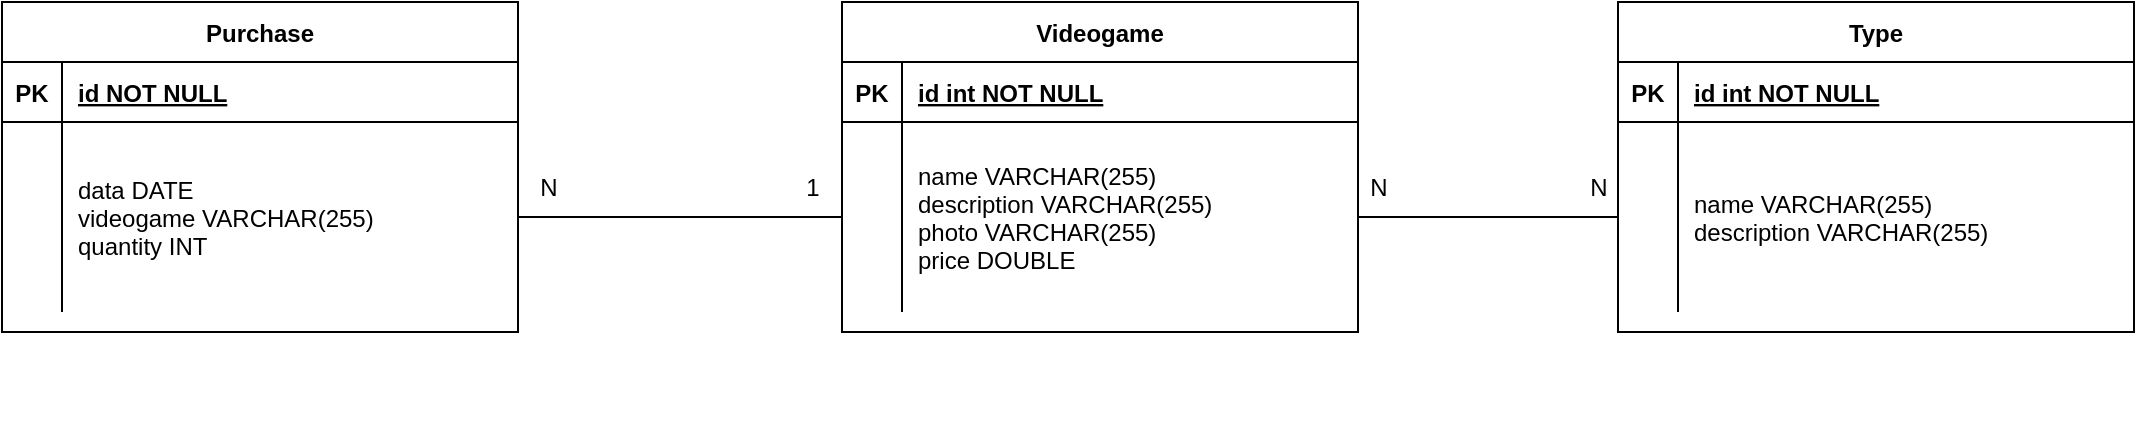 <mxfile version="22.1.21" type="device">
  <diagram id="R2lEEEUBdFMjLlhIrx00" name="Page-1">
    <mxGraphModel dx="1518" dy="787" grid="1" gridSize="10" guides="1" tooltips="1" connect="1" arrows="1" fold="1" page="1" pageScale="1" pageWidth="850" pageHeight="1100" math="0" shadow="0" extFonts="Permanent Marker^https://fonts.googleapis.com/css?family=Permanent+Marker">
      <root>
        <mxCell id="0" />
        <mxCell id="1" parent="0" />
        <mxCell id="C-vyLk0tnHw3VtMMgP7b-23" value="Videogame" style="shape=table;startSize=30;container=1;collapsible=1;childLayout=tableLayout;fixedRows=1;rowLines=0;fontStyle=1;align=center;resizeLast=1;" parent="1" vertex="1">
          <mxGeometry x="700" y="450" width="258" height="165" as="geometry" />
        </mxCell>
        <mxCell id="C-vyLk0tnHw3VtMMgP7b-24" value="" style="shape=partialRectangle;collapsible=0;dropTarget=0;pointerEvents=0;fillColor=none;points=[[0,0.5],[1,0.5]];portConstraint=eastwest;top=0;left=0;right=0;bottom=1;" parent="C-vyLk0tnHw3VtMMgP7b-23" vertex="1">
          <mxGeometry y="30" width="258" height="30" as="geometry" />
        </mxCell>
        <mxCell id="C-vyLk0tnHw3VtMMgP7b-25" value="PK" style="shape=partialRectangle;overflow=hidden;connectable=0;fillColor=none;top=0;left=0;bottom=0;right=0;fontStyle=1;" parent="C-vyLk0tnHw3VtMMgP7b-24" vertex="1">
          <mxGeometry width="30" height="30" as="geometry">
            <mxRectangle width="30" height="30" as="alternateBounds" />
          </mxGeometry>
        </mxCell>
        <mxCell id="C-vyLk0tnHw3VtMMgP7b-26" value="id int NOT NULL " style="shape=partialRectangle;overflow=hidden;connectable=0;fillColor=none;top=0;left=0;bottom=0;right=0;align=left;spacingLeft=6;fontStyle=5;" parent="C-vyLk0tnHw3VtMMgP7b-24" vertex="1">
          <mxGeometry x="30" width="228" height="30" as="geometry">
            <mxRectangle width="228" height="30" as="alternateBounds" />
          </mxGeometry>
        </mxCell>
        <mxCell id="C-vyLk0tnHw3VtMMgP7b-27" value="" style="shape=partialRectangle;collapsible=0;dropTarget=0;pointerEvents=0;fillColor=none;points=[[0,0.5],[1,0.5]];portConstraint=eastwest;top=0;left=0;right=0;bottom=0;" parent="C-vyLk0tnHw3VtMMgP7b-23" vertex="1">
          <mxGeometry y="60" width="258" height="95" as="geometry" />
        </mxCell>
        <mxCell id="C-vyLk0tnHw3VtMMgP7b-28" value="" style="shape=partialRectangle;overflow=hidden;connectable=0;fillColor=none;top=0;left=0;bottom=0;right=0;" parent="C-vyLk0tnHw3VtMMgP7b-27" vertex="1">
          <mxGeometry width="30" height="95" as="geometry">
            <mxRectangle width="30" height="95" as="alternateBounds" />
          </mxGeometry>
        </mxCell>
        <mxCell id="C-vyLk0tnHw3VtMMgP7b-29" value="name VARCHAR(255)&#xa;description VARCHAR(255)&#xa;photo VARCHAR(255)&#xa;price DOUBLE" style="shape=partialRectangle;overflow=hidden;connectable=0;fillColor=none;top=0;left=0;bottom=0;right=0;align=left;spacingLeft=6;" parent="C-vyLk0tnHw3VtMMgP7b-27" vertex="1">
          <mxGeometry x="30" width="228" height="95" as="geometry">
            <mxRectangle width="228" height="95" as="alternateBounds" />
          </mxGeometry>
        </mxCell>
        <mxCell id="ZqygXw_bVUILmCovFtPm-37" value="Type" style="shape=table;startSize=30;container=1;collapsible=1;childLayout=tableLayout;fixedRows=1;rowLines=0;fontStyle=1;align=center;resizeLast=1;" parent="1" vertex="1">
          <mxGeometry x="1088" y="450" width="258" height="165" as="geometry" />
        </mxCell>
        <mxCell id="ZqygXw_bVUILmCovFtPm-38" value="" style="shape=partialRectangle;collapsible=0;dropTarget=0;pointerEvents=0;fillColor=none;points=[[0,0.5],[1,0.5]];portConstraint=eastwest;top=0;left=0;right=0;bottom=1;" parent="ZqygXw_bVUILmCovFtPm-37" vertex="1">
          <mxGeometry y="30" width="258" height="30" as="geometry" />
        </mxCell>
        <mxCell id="ZqygXw_bVUILmCovFtPm-39" value="PK" style="shape=partialRectangle;overflow=hidden;connectable=0;fillColor=none;top=0;left=0;bottom=0;right=0;fontStyle=1;" parent="ZqygXw_bVUILmCovFtPm-38" vertex="1">
          <mxGeometry width="30" height="30" as="geometry">
            <mxRectangle width="30" height="30" as="alternateBounds" />
          </mxGeometry>
        </mxCell>
        <mxCell id="ZqygXw_bVUILmCovFtPm-40" value="id int NOT NULL " style="shape=partialRectangle;overflow=hidden;connectable=0;fillColor=none;top=0;left=0;bottom=0;right=0;align=left;spacingLeft=6;fontStyle=5;" parent="ZqygXw_bVUILmCovFtPm-38" vertex="1">
          <mxGeometry x="30" width="228" height="30" as="geometry">
            <mxRectangle width="228" height="30" as="alternateBounds" />
          </mxGeometry>
        </mxCell>
        <mxCell id="ZqygXw_bVUILmCovFtPm-41" value="" style="shape=partialRectangle;collapsible=0;dropTarget=0;pointerEvents=0;fillColor=none;points=[[0,0.5],[1,0.5]];portConstraint=eastwest;top=0;left=0;right=0;bottom=0;" parent="ZqygXw_bVUILmCovFtPm-37" vertex="1">
          <mxGeometry y="60" width="258" height="95" as="geometry" />
        </mxCell>
        <mxCell id="ZqygXw_bVUILmCovFtPm-42" value="" style="shape=partialRectangle;overflow=hidden;connectable=0;fillColor=none;top=0;left=0;bottom=0;right=0;" parent="ZqygXw_bVUILmCovFtPm-41" vertex="1">
          <mxGeometry width="30" height="95" as="geometry">
            <mxRectangle width="30" height="95" as="alternateBounds" />
          </mxGeometry>
        </mxCell>
        <mxCell id="ZqygXw_bVUILmCovFtPm-43" value="name VARCHAR(255)&#xa;description VARCHAR(255)" style="shape=partialRectangle;overflow=hidden;connectable=0;fillColor=none;top=0;left=0;bottom=0;right=0;align=left;spacingLeft=6;" parent="ZqygXw_bVUILmCovFtPm-41" vertex="1">
          <mxGeometry x="30" width="228" height="95" as="geometry">
            <mxRectangle width="228" height="95" as="alternateBounds" />
          </mxGeometry>
        </mxCell>
        <mxCell id="ZqygXw_bVUILmCovFtPm-48" value="" style="resizable=0;html=1;whiteSpace=wrap;align=right;verticalAlign=bottom;" parent="1" connectable="0" vertex="1">
          <mxGeometry x="590.212" y="667.5" as="geometry">
            <mxPoint x="-165" y="-13" as="offset" />
          </mxGeometry>
        </mxCell>
        <mxCell id="FiJAGuMFsvXs07sMnBCX-3" value="" style="endArrow=none;html=1;rounded=0;exitX=1;exitY=0.5;exitDx=0;exitDy=0;entryX=0;entryY=0.5;entryDx=0;entryDy=0;" parent="1" source="C-vyLk0tnHw3VtMMgP7b-27" target="ZqygXw_bVUILmCovFtPm-41" edge="1">
          <mxGeometry relative="1" as="geometry">
            <mxPoint x="1008" y="560" as="sourcePoint" />
            <mxPoint x="1168" y="560" as="targetPoint" />
          </mxGeometry>
        </mxCell>
        <mxCell id="FiJAGuMFsvXs07sMnBCX-4" value="N" style="text;html=1;align=center;verticalAlign=middle;resizable=0;points=[];autosize=1;strokeColor=none;fillColor=none;" parent="1" vertex="1">
          <mxGeometry x="953" y="528" width="30" height="30" as="geometry" />
        </mxCell>
        <mxCell id="FiJAGuMFsvXs07sMnBCX-5" value="N" style="text;html=1;align=center;verticalAlign=middle;resizable=0;points=[];autosize=1;strokeColor=none;fillColor=none;" parent="1" vertex="1">
          <mxGeometry x="1063" y="528" width="30" height="30" as="geometry" />
        </mxCell>
        <mxCell id="FiJAGuMFsvXs07sMnBCX-7" value="Purchase" style="shape=table;startSize=30;container=1;collapsible=1;childLayout=tableLayout;fixedRows=1;rowLines=0;fontStyle=1;align=center;resizeLast=1;" parent="1" vertex="1">
          <mxGeometry x="280" y="450" width="258" height="165" as="geometry" />
        </mxCell>
        <mxCell id="FiJAGuMFsvXs07sMnBCX-8" value="" style="shape=partialRectangle;collapsible=0;dropTarget=0;pointerEvents=0;fillColor=none;points=[[0,0.5],[1,0.5]];portConstraint=eastwest;top=0;left=0;right=0;bottom=1;" parent="FiJAGuMFsvXs07sMnBCX-7" vertex="1">
          <mxGeometry y="30" width="258" height="30" as="geometry" />
        </mxCell>
        <mxCell id="FiJAGuMFsvXs07sMnBCX-9" value="PK" style="shape=partialRectangle;overflow=hidden;connectable=0;fillColor=none;top=0;left=0;bottom=0;right=0;fontStyle=1;" parent="FiJAGuMFsvXs07sMnBCX-8" vertex="1">
          <mxGeometry width="30" height="30" as="geometry">
            <mxRectangle width="30" height="30" as="alternateBounds" />
          </mxGeometry>
        </mxCell>
        <mxCell id="FiJAGuMFsvXs07sMnBCX-10" value="id NOT NULL " style="shape=partialRectangle;overflow=hidden;connectable=0;fillColor=none;top=0;left=0;bottom=0;right=0;align=left;spacingLeft=6;fontStyle=5;" parent="FiJAGuMFsvXs07sMnBCX-8" vertex="1">
          <mxGeometry x="30" width="228" height="30" as="geometry">
            <mxRectangle width="228" height="30" as="alternateBounds" />
          </mxGeometry>
        </mxCell>
        <mxCell id="FiJAGuMFsvXs07sMnBCX-11" value="" style="shape=partialRectangle;collapsible=0;dropTarget=0;pointerEvents=0;fillColor=none;points=[[0,0.5],[1,0.5]];portConstraint=eastwest;top=0;left=0;right=0;bottom=0;" parent="FiJAGuMFsvXs07sMnBCX-7" vertex="1">
          <mxGeometry y="60" width="258" height="95" as="geometry" />
        </mxCell>
        <mxCell id="FiJAGuMFsvXs07sMnBCX-12" value="" style="shape=partialRectangle;overflow=hidden;connectable=0;fillColor=none;top=0;left=0;bottom=0;right=0;" parent="FiJAGuMFsvXs07sMnBCX-11" vertex="1">
          <mxGeometry width="30" height="95" as="geometry">
            <mxRectangle width="30" height="95" as="alternateBounds" />
          </mxGeometry>
        </mxCell>
        <mxCell id="FiJAGuMFsvXs07sMnBCX-13" value="data DATE&#xa;videogame VARCHAR(255)&#xa;quantity INT" style="shape=partialRectangle;overflow=hidden;connectable=0;fillColor=none;top=0;left=0;bottom=0;right=0;align=left;spacingLeft=6;" parent="FiJAGuMFsvXs07sMnBCX-11" vertex="1">
          <mxGeometry x="30" width="228" height="95" as="geometry">
            <mxRectangle width="228" height="95" as="alternateBounds" />
          </mxGeometry>
        </mxCell>
        <mxCell id="nBXua4dy1VR_UgJo8K_c-1" value="" style="endArrow=none;html=1;rounded=0;exitX=1;exitY=0.5;exitDx=0;exitDy=0;entryX=0;entryY=0.5;entryDx=0;entryDy=0;" parent="1" source="FiJAGuMFsvXs07sMnBCX-11" target="C-vyLk0tnHw3VtMMgP7b-27" edge="1">
          <mxGeometry relative="1" as="geometry">
            <mxPoint x="968" y="568" as="sourcePoint" />
            <mxPoint x="1098" y="568" as="targetPoint" />
          </mxGeometry>
        </mxCell>
        <mxCell id="nBXua4dy1VR_UgJo8K_c-2" value="N" style="text;html=1;align=center;verticalAlign=middle;resizable=0;points=[];autosize=1;strokeColor=none;fillColor=none;" parent="1" vertex="1">
          <mxGeometry x="538" y="528" width="30" height="30" as="geometry" />
        </mxCell>
        <mxCell id="nBXua4dy1VR_UgJo8K_c-3" value="1" style="text;html=1;align=center;verticalAlign=middle;resizable=0;points=[];autosize=1;strokeColor=none;fillColor=none;" parent="1" vertex="1">
          <mxGeometry x="670" y="528" width="30" height="30" as="geometry" />
        </mxCell>
      </root>
    </mxGraphModel>
  </diagram>
</mxfile>

